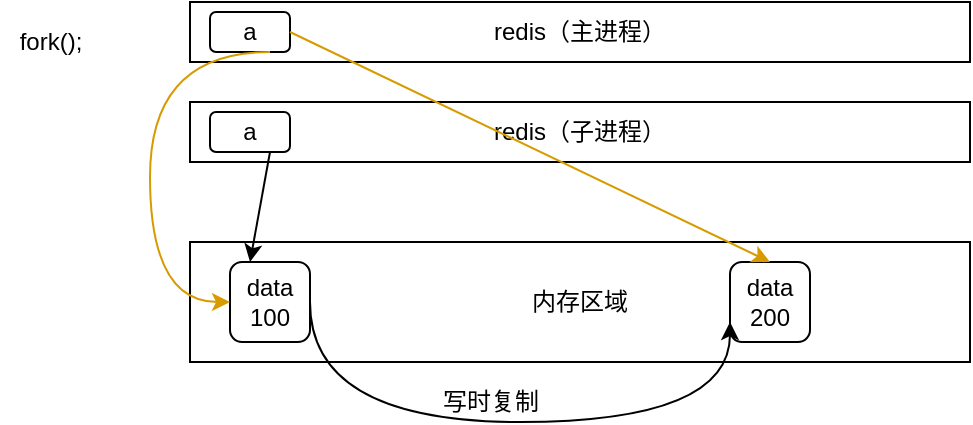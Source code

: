 <mxfile version="14.1.8" type="device"><diagram id="FXeASkQWDXegikya4S6O" name="第 1 页"><mxGraphModel dx="852" dy="494" grid="1" gridSize="10" guides="1" tooltips="1" connect="1" arrows="1" fold="1" page="1" pageScale="1" pageWidth="827" pageHeight="1169" math="0" shadow="0"><root><mxCell id="0"/><mxCell id="1" parent="0"/><mxCell id="lrsakIven3kYqMFh-2y0-1" value="redis（主进程）" style="rounded=0;whiteSpace=wrap;html=1;" vertex="1" parent="1"><mxGeometry x="140" y="100" width="390" height="30" as="geometry"/></mxCell><mxCell id="lrsakIven3kYqMFh-2y0-2" value="redis（子进程）" style="rounded=0;whiteSpace=wrap;html=1;" vertex="1" parent="1"><mxGeometry x="140" y="150" width="390" height="30" as="geometry"/></mxCell><mxCell id="lrsakIven3kYqMFh-2y0-3" value="内存区域" style="rounded=0;whiteSpace=wrap;html=1;" vertex="1" parent="1"><mxGeometry x="140" y="220" width="390" height="60" as="geometry"/></mxCell><mxCell id="lrsakIven3kYqMFh-2y0-4" value="a" style="rounded=1;whiteSpace=wrap;html=1;" vertex="1" parent="1"><mxGeometry x="150" y="105" width="40" height="20" as="geometry"/></mxCell><mxCell id="lrsakIven3kYqMFh-2y0-5" value="a" style="rounded=1;whiteSpace=wrap;html=1;" vertex="1" parent="1"><mxGeometry x="150" y="155" width="40" height="20" as="geometry"/></mxCell><mxCell id="lrsakIven3kYqMFh-2y0-6" value="data&lt;br&gt;100" style="rounded=1;whiteSpace=wrap;html=1;" vertex="1" parent="1"><mxGeometry x="160" y="230" width="40" height="40" as="geometry"/></mxCell><mxCell id="lrsakIven3kYqMFh-2y0-7" value="" style="endArrow=classic;html=1;exitX=0.75;exitY=1;exitDx=0;exitDy=0;edgeStyle=orthogonalEdgeStyle;curved=1;fillColor=#ffe6cc;strokeColor=#d79b00;" edge="1" parent="1" source="lrsakIven3kYqMFh-2y0-4" target="lrsakIven3kYqMFh-2y0-6"><mxGeometry width="50" height="50" relative="1" as="geometry"><mxPoint x="390" y="270" as="sourcePoint"/><mxPoint x="440" y="220" as="targetPoint"/><Array as="points"><mxPoint x="120" y="125"/><mxPoint x="120" y="250"/></Array></mxGeometry></mxCell><mxCell id="lrsakIven3kYqMFh-2y0-8" value="" style="endArrow=classic;html=1;exitX=0.75;exitY=1;exitDx=0;exitDy=0;entryX=0.25;entryY=0;entryDx=0;entryDy=0;" edge="1" parent="1" source="lrsakIven3kYqMFh-2y0-5" target="lrsakIven3kYqMFh-2y0-6"><mxGeometry width="50" height="50" relative="1" as="geometry"><mxPoint x="190" y="135" as="sourcePoint"/><mxPoint x="170" y="260" as="targetPoint"/></mxGeometry></mxCell><mxCell id="lrsakIven3kYqMFh-2y0-9" value="data&lt;br&gt;200" style="rounded=1;whiteSpace=wrap;html=1;" vertex="1" parent="1"><mxGeometry x="410" y="230" width="40" height="40" as="geometry"/></mxCell><mxCell id="lrsakIven3kYqMFh-2y0-10" value="" style="endArrow=classic;html=1;exitX=1;exitY=0.5;exitDx=0;exitDy=0;entryX=0;entryY=0.75;entryDx=0;entryDy=0;edgeStyle=orthogonalEdgeStyle;curved=1;" edge="1" parent="1" source="lrsakIven3kYqMFh-2y0-6" target="lrsakIven3kYqMFh-2y0-9"><mxGeometry width="50" height="50" relative="1" as="geometry"><mxPoint x="190" y="185" as="sourcePoint"/><mxPoint x="180" y="240" as="targetPoint"/><Array as="points"><mxPoint x="200" y="310"/><mxPoint x="410" y="310"/></Array></mxGeometry></mxCell><mxCell id="lrsakIven3kYqMFh-2y0-11" value="写时复制" style="text;html=1;align=center;verticalAlign=middle;resizable=0;points=[];autosize=1;" vertex="1" parent="1"><mxGeometry x="260" y="290" width="60" height="20" as="geometry"/></mxCell><mxCell id="lrsakIven3kYqMFh-2y0-12" value="" style="endArrow=classic;html=1;exitX=1;exitY=0.5;exitDx=0;exitDy=0;fillColor=#ffe6cc;strokeColor=#d79b00;entryX=0.5;entryY=0;entryDx=0;entryDy=0;" edge="1" parent="1" source="lrsakIven3kYqMFh-2y0-4" target="lrsakIven3kYqMFh-2y0-9"><mxGeometry width="50" height="50" relative="1" as="geometry"><mxPoint x="190" y="135" as="sourcePoint"/><mxPoint x="170" y="260" as="targetPoint"/></mxGeometry></mxCell><mxCell id="lrsakIven3kYqMFh-2y0-13" value="fork();" style="text;html=1;align=center;verticalAlign=middle;resizable=0;points=[];autosize=1;" vertex="1" parent="1"><mxGeometry x="45" y="110" width="50" height="20" as="geometry"/></mxCell></root></mxGraphModel></diagram></mxfile>